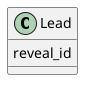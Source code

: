 @startuml classes_iap_crm
set namespaceSeparator none
class "Lead" as odoo_src.odoo.addons.iap_crm.models.crm_lead.Lead {
  reveal_id
}
@enduml
